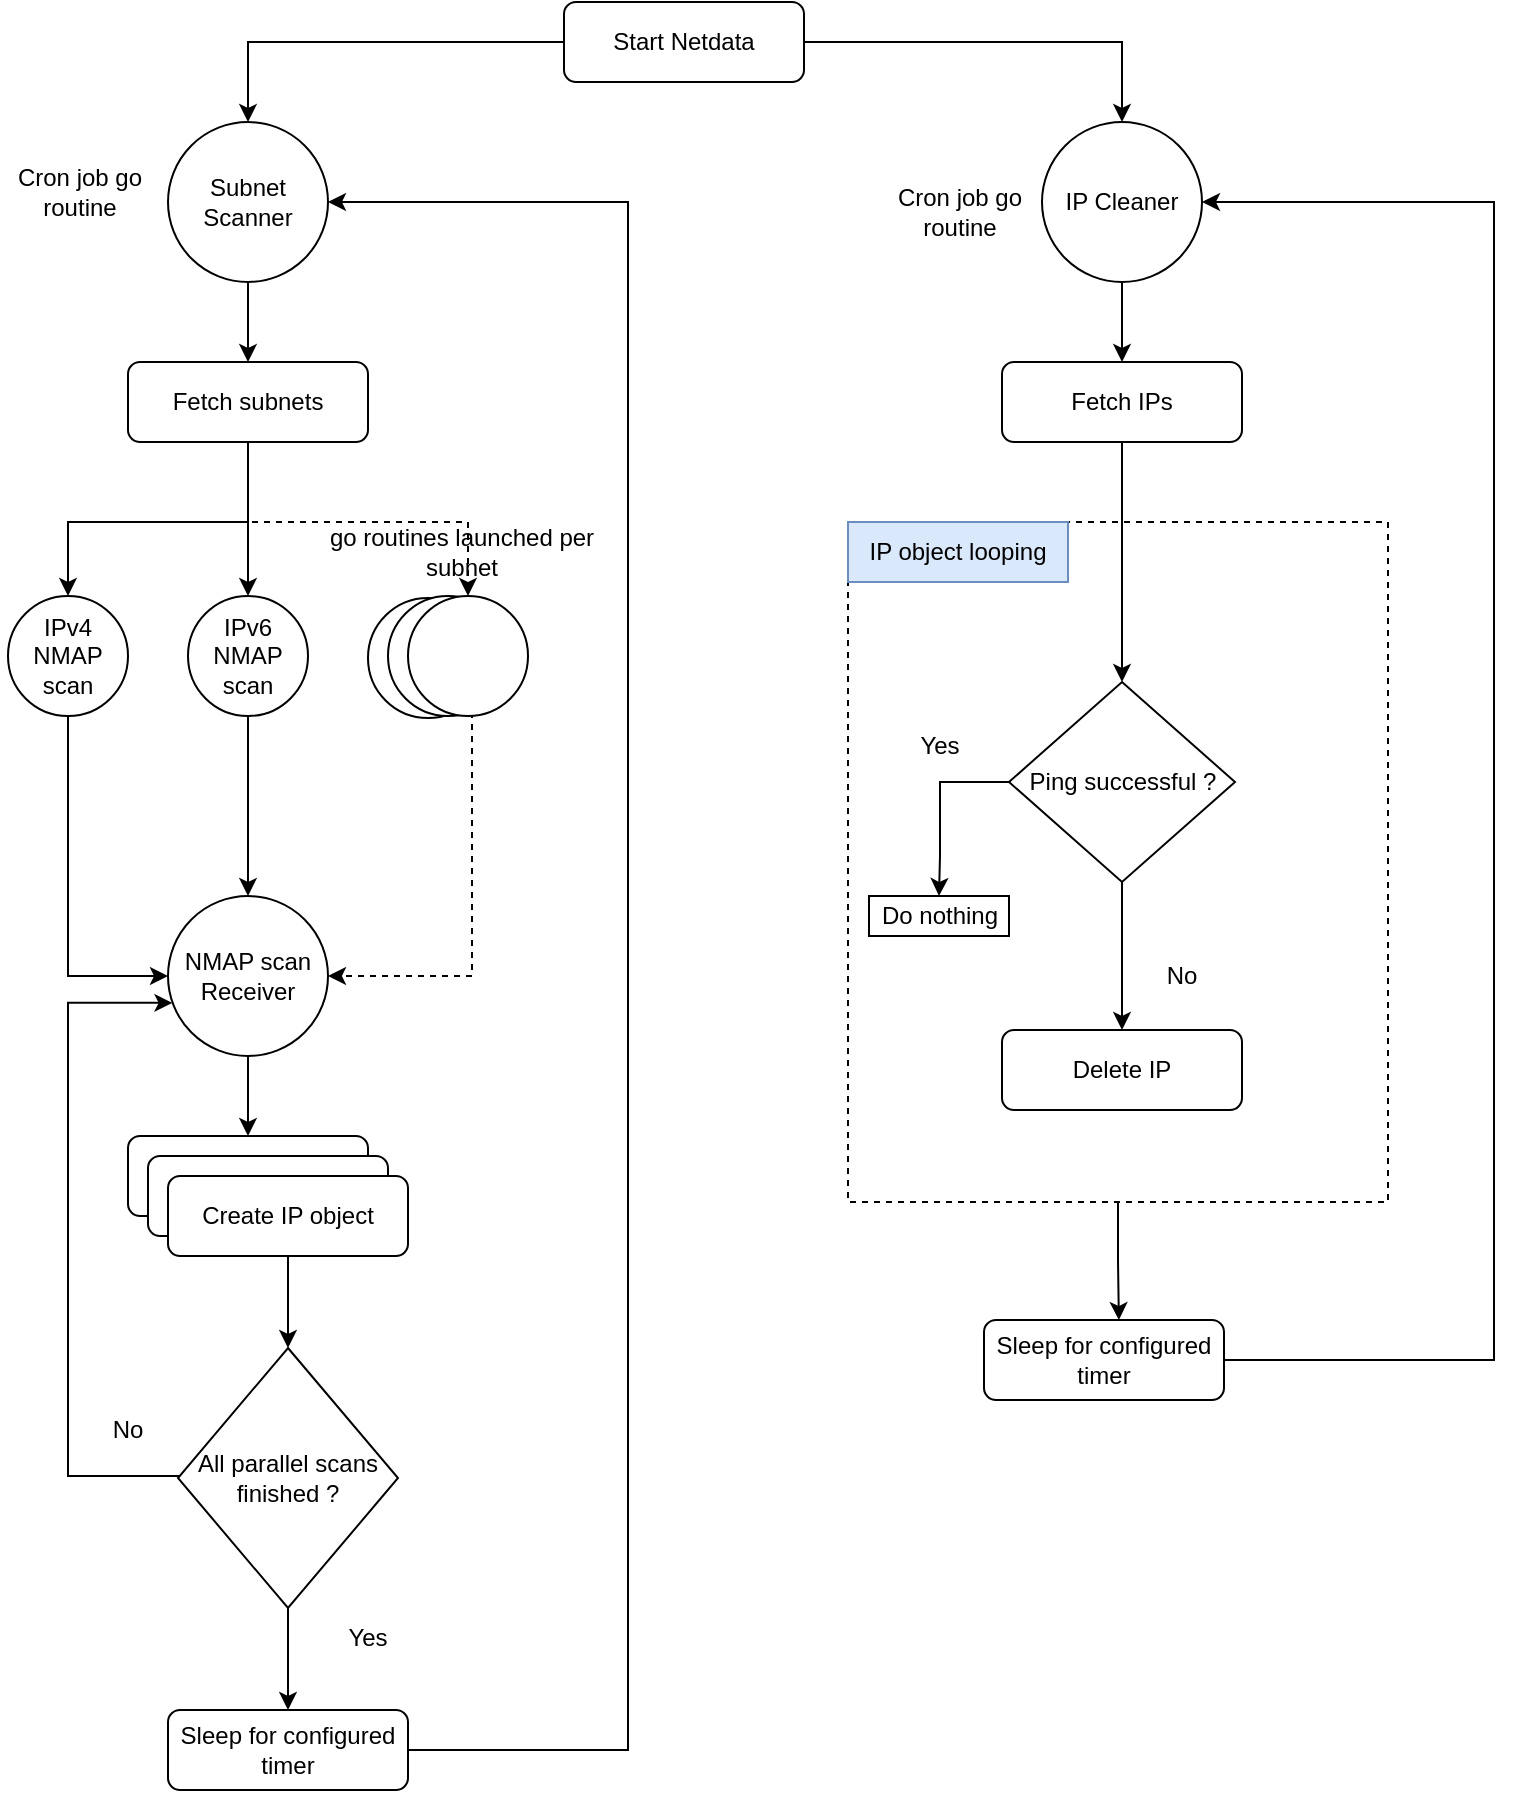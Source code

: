 <mxfile version="22.1.2" type="device">
  <diagram id="C5RBs43oDa-KdzZeNtuy" name="Page-1">
    <mxGraphModel dx="1863" dy="606" grid="1" gridSize="10" guides="1" tooltips="1" connect="1" arrows="1" fold="1" page="1" pageScale="1" pageWidth="827" pageHeight="1169" math="0" shadow="0">
      <root>
        <mxCell id="WIyWlLk6GJQsqaUBKTNV-0" />
        <mxCell id="WIyWlLk6GJQsqaUBKTNV-1" parent="WIyWlLk6GJQsqaUBKTNV-0" />
        <mxCell id="CodMFeH3ktqj9C6z78Xn-66" value="" style="rounded=0;whiteSpace=wrap;html=1;dashed=1;" vertex="1" parent="WIyWlLk6GJQsqaUBKTNV-1">
          <mxGeometry x="-363" y="280" width="270" height="340" as="geometry" />
        </mxCell>
        <mxCell id="CodMFeH3ktqj9C6z78Xn-39" style="edgeStyle=orthogonalEdgeStyle;rounded=0;orthogonalLoop=1;jettySize=auto;html=1;entryX=0.5;entryY=0;entryDx=0;entryDy=0;" edge="1" parent="WIyWlLk6GJQsqaUBKTNV-1" source="WIyWlLk6GJQsqaUBKTNV-3" target="CodMFeH3ktqj9C6z78Xn-37">
          <mxGeometry relative="1" as="geometry" />
        </mxCell>
        <mxCell id="CodMFeH3ktqj9C6z78Xn-46" style="edgeStyle=orthogonalEdgeStyle;rounded=0;orthogonalLoop=1;jettySize=auto;html=1;entryX=0.5;entryY=0;entryDx=0;entryDy=0;" edge="1" parent="WIyWlLk6GJQsqaUBKTNV-1" source="WIyWlLk6GJQsqaUBKTNV-3" target="CodMFeH3ktqj9C6z78Xn-45">
          <mxGeometry relative="1" as="geometry" />
        </mxCell>
        <mxCell id="WIyWlLk6GJQsqaUBKTNV-3" value="Start Netdata" style="rounded=1;whiteSpace=wrap;html=1;fontSize=12;glass=0;strokeWidth=1;shadow=0;" parent="WIyWlLk6GJQsqaUBKTNV-1" vertex="1">
          <mxGeometry x="-505" y="20" width="120" height="40" as="geometry" />
        </mxCell>
        <mxCell id="CodMFeH3ktqj9C6z78Xn-18" style="edgeStyle=orthogonalEdgeStyle;rounded=0;orthogonalLoop=1;jettySize=auto;html=1;" edge="1" parent="WIyWlLk6GJQsqaUBKTNV-1" source="CodMFeH3ktqj9C6z78Xn-1" target="CodMFeH3ktqj9C6z78Xn-14">
          <mxGeometry relative="1" as="geometry">
            <Array as="points">
              <mxPoint x="-753" y="507" />
            </Array>
          </mxGeometry>
        </mxCell>
        <mxCell id="CodMFeH3ktqj9C6z78Xn-1" value="IPv4 NMAP scan" style="ellipse;whiteSpace=wrap;html=1;aspect=fixed;" vertex="1" parent="WIyWlLk6GJQsqaUBKTNV-1">
          <mxGeometry x="-783" y="317" width="60" height="60" as="geometry" />
        </mxCell>
        <mxCell id="CodMFeH3ktqj9C6z78Xn-19" style="edgeStyle=orthogonalEdgeStyle;rounded=0;orthogonalLoop=1;jettySize=auto;html=1;entryX=0.5;entryY=0;entryDx=0;entryDy=0;" edge="1" parent="WIyWlLk6GJQsqaUBKTNV-1" source="CodMFeH3ktqj9C6z78Xn-2" target="CodMFeH3ktqj9C6z78Xn-14">
          <mxGeometry relative="1" as="geometry" />
        </mxCell>
        <mxCell id="CodMFeH3ktqj9C6z78Xn-2" value="IPv6 NMAP scan" style="ellipse;whiteSpace=wrap;html=1;aspect=fixed;" vertex="1" parent="WIyWlLk6GJQsqaUBKTNV-1">
          <mxGeometry x="-693" y="317" width="60" height="60" as="geometry" />
        </mxCell>
        <mxCell id="CodMFeH3ktqj9C6z78Xn-5" value="" style="ellipse;whiteSpace=wrap;html=1;aspect=fixed;" vertex="1" parent="WIyWlLk6GJQsqaUBKTNV-1">
          <mxGeometry x="-603" y="318" width="60" height="60" as="geometry" />
        </mxCell>
        <mxCell id="CodMFeH3ktqj9C6z78Xn-11" value="" style="ellipse;whiteSpace=wrap;html=1;aspect=fixed;" vertex="1" parent="WIyWlLk6GJQsqaUBKTNV-1">
          <mxGeometry x="-593" y="317" width="60" height="60" as="geometry" />
        </mxCell>
        <mxCell id="CodMFeH3ktqj9C6z78Xn-20" style="edgeStyle=orthogonalEdgeStyle;rounded=0;orthogonalLoop=1;jettySize=auto;html=1;entryX=1;entryY=0.5;entryDx=0;entryDy=0;dashed=1;" edge="1" parent="WIyWlLk6GJQsqaUBKTNV-1" target="CodMFeH3ktqj9C6z78Xn-14">
          <mxGeometry relative="1" as="geometry">
            <mxPoint x="-551" y="375" as="sourcePoint" />
            <Array as="points">
              <mxPoint x="-551" y="507" />
            </Array>
          </mxGeometry>
        </mxCell>
        <mxCell id="CodMFeH3ktqj9C6z78Xn-12" value="" style="ellipse;whiteSpace=wrap;html=1;aspect=fixed;" vertex="1" parent="WIyWlLk6GJQsqaUBKTNV-1">
          <mxGeometry x="-583" y="317" width="60" height="60" as="geometry" />
        </mxCell>
        <mxCell id="CodMFeH3ktqj9C6z78Xn-13" value="go routines launched per subnet" style="text;html=1;strokeColor=none;fillColor=none;align=center;verticalAlign=middle;whiteSpace=wrap;rounded=0;" vertex="1" parent="WIyWlLk6GJQsqaUBKTNV-1">
          <mxGeometry x="-629.5" y="280" width="145.5" height="30" as="geometry" />
        </mxCell>
        <mxCell id="CodMFeH3ktqj9C6z78Xn-22" style="edgeStyle=orthogonalEdgeStyle;rounded=0;orthogonalLoop=1;jettySize=auto;html=1;entryX=0.5;entryY=0;entryDx=0;entryDy=0;" edge="1" parent="WIyWlLk6GJQsqaUBKTNV-1" source="CodMFeH3ktqj9C6z78Xn-14" target="CodMFeH3ktqj9C6z78Xn-21">
          <mxGeometry relative="1" as="geometry" />
        </mxCell>
        <mxCell id="CodMFeH3ktqj9C6z78Xn-14" value="NMAP scan Receiver" style="ellipse;whiteSpace=wrap;html=1;aspect=fixed;" vertex="1" parent="WIyWlLk6GJQsqaUBKTNV-1">
          <mxGeometry x="-703" y="467" width="80" height="80" as="geometry" />
        </mxCell>
        <mxCell id="CodMFeH3ktqj9C6z78Xn-21" value="Create IP object" style="rounded=1;whiteSpace=wrap;html=1;fontSize=12;glass=0;strokeWidth=1;shadow=0;" vertex="1" parent="WIyWlLk6GJQsqaUBKTNV-1">
          <mxGeometry x="-723" y="587" width="120" height="40" as="geometry" />
        </mxCell>
        <mxCell id="CodMFeH3ktqj9C6z78Xn-23" value="Create IP object" style="rounded=1;whiteSpace=wrap;html=1;fontSize=12;glass=0;strokeWidth=1;shadow=0;" vertex="1" parent="WIyWlLk6GJQsqaUBKTNV-1">
          <mxGeometry x="-713" y="597" width="120" height="40" as="geometry" />
        </mxCell>
        <mxCell id="CodMFeH3ktqj9C6z78Xn-34" style="edgeStyle=orthogonalEdgeStyle;rounded=0;orthogonalLoop=1;jettySize=auto;html=1;entryX=0.5;entryY=0;entryDx=0;entryDy=0;" edge="1" parent="WIyWlLk6GJQsqaUBKTNV-1" source="CodMFeH3ktqj9C6z78Xn-24" target="CodMFeH3ktqj9C6z78Xn-30">
          <mxGeometry relative="1" as="geometry" />
        </mxCell>
        <mxCell id="CodMFeH3ktqj9C6z78Xn-24" value="Create IP object" style="rounded=1;whiteSpace=wrap;html=1;fontSize=12;glass=0;strokeWidth=1;shadow=0;" vertex="1" parent="WIyWlLk6GJQsqaUBKTNV-1">
          <mxGeometry x="-703" y="607" width="120" height="40" as="geometry" />
        </mxCell>
        <mxCell id="CodMFeH3ktqj9C6z78Xn-44" style="edgeStyle=orthogonalEdgeStyle;rounded=0;orthogonalLoop=1;jettySize=auto;html=1;entryX=1;entryY=0.5;entryDx=0;entryDy=0;" edge="1" parent="WIyWlLk6GJQsqaUBKTNV-1" source="CodMFeH3ktqj9C6z78Xn-27" target="CodMFeH3ktqj9C6z78Xn-37">
          <mxGeometry relative="1" as="geometry">
            <Array as="points">
              <mxPoint x="-473" y="894" />
              <mxPoint x="-473" y="120" />
            </Array>
          </mxGeometry>
        </mxCell>
        <mxCell id="CodMFeH3ktqj9C6z78Xn-27" value="Sleep for configured timer" style="rounded=1;whiteSpace=wrap;html=1;fontSize=12;glass=0;strokeWidth=1;shadow=0;" vertex="1" parent="WIyWlLk6GJQsqaUBKTNV-1">
          <mxGeometry x="-703" y="874" width="120" height="40" as="geometry" />
        </mxCell>
        <mxCell id="CodMFeH3ktqj9C6z78Xn-31" style="edgeStyle=orthogonalEdgeStyle;rounded=0;orthogonalLoop=1;jettySize=auto;html=1;entryX=0.5;entryY=0;entryDx=0;entryDy=0;" edge="1" parent="WIyWlLk6GJQsqaUBKTNV-1" source="CodMFeH3ktqj9C6z78Xn-30" target="CodMFeH3ktqj9C6z78Xn-27">
          <mxGeometry relative="1" as="geometry" />
        </mxCell>
        <mxCell id="CodMFeH3ktqj9C6z78Xn-30" value="All parallel scans finished ?" style="rhombus;whiteSpace=wrap;html=1;" vertex="1" parent="WIyWlLk6GJQsqaUBKTNV-1">
          <mxGeometry x="-698" y="693" width="110" height="130" as="geometry" />
        </mxCell>
        <mxCell id="CodMFeH3ktqj9C6z78Xn-32" value="Yes" style="text;html=1;strokeColor=none;fillColor=none;align=center;verticalAlign=middle;whiteSpace=wrap;rounded=0;" vertex="1" parent="WIyWlLk6GJQsqaUBKTNV-1">
          <mxGeometry x="-633" y="823" width="60" height="30" as="geometry" />
        </mxCell>
        <mxCell id="CodMFeH3ktqj9C6z78Xn-33" style="edgeStyle=orthogonalEdgeStyle;rounded=0;orthogonalLoop=1;jettySize=auto;html=1;entryX=0.028;entryY=0.668;entryDx=0;entryDy=0;entryPerimeter=0;" edge="1" parent="WIyWlLk6GJQsqaUBKTNV-1" source="CodMFeH3ktqj9C6z78Xn-30" target="CodMFeH3ktqj9C6z78Xn-14">
          <mxGeometry relative="1" as="geometry">
            <Array as="points">
              <mxPoint x="-753" y="757" />
              <mxPoint x="-753" y="520" />
            </Array>
          </mxGeometry>
        </mxCell>
        <mxCell id="CodMFeH3ktqj9C6z78Xn-35" value="No" style="text;html=1;strokeColor=none;fillColor=none;align=center;verticalAlign=middle;whiteSpace=wrap;rounded=0;" vertex="1" parent="WIyWlLk6GJQsqaUBKTNV-1">
          <mxGeometry x="-753" y="719" width="60" height="30" as="geometry" />
        </mxCell>
        <mxCell id="CodMFeH3ktqj9C6z78Xn-50" style="edgeStyle=orthogonalEdgeStyle;rounded=0;orthogonalLoop=1;jettySize=auto;html=1;entryX=0.5;entryY=0;entryDx=0;entryDy=0;" edge="1" parent="WIyWlLk6GJQsqaUBKTNV-1" source="CodMFeH3ktqj9C6z78Xn-37" target="CodMFeH3ktqj9C6z78Xn-49">
          <mxGeometry relative="1" as="geometry" />
        </mxCell>
        <mxCell id="CodMFeH3ktqj9C6z78Xn-37" value="Subnet Scanner" style="ellipse;whiteSpace=wrap;html=1;aspect=fixed;" vertex="1" parent="WIyWlLk6GJQsqaUBKTNV-1">
          <mxGeometry x="-703" y="80" width="80" height="80" as="geometry" />
        </mxCell>
        <mxCell id="CodMFeH3ktqj9C6z78Xn-43" value="Cron job go routine" style="text;html=1;strokeColor=none;fillColor=none;align=center;verticalAlign=middle;whiteSpace=wrap;rounded=0;" vertex="1" parent="WIyWlLk6GJQsqaUBKTNV-1">
          <mxGeometry x="-787" y="80" width="80" height="70" as="geometry" />
        </mxCell>
        <mxCell id="CodMFeH3ktqj9C6z78Xn-60" style="edgeStyle=orthogonalEdgeStyle;rounded=0;orthogonalLoop=1;jettySize=auto;html=1;entryX=0.5;entryY=0;entryDx=0;entryDy=0;" edge="1" parent="WIyWlLk6GJQsqaUBKTNV-1" source="CodMFeH3ktqj9C6z78Xn-45" target="CodMFeH3ktqj9C6z78Xn-48">
          <mxGeometry relative="1" as="geometry" />
        </mxCell>
        <mxCell id="CodMFeH3ktqj9C6z78Xn-45" value="IP Cleaner" style="ellipse;whiteSpace=wrap;html=1;aspect=fixed;" vertex="1" parent="WIyWlLk6GJQsqaUBKTNV-1">
          <mxGeometry x="-266" y="80" width="80" height="80" as="geometry" />
        </mxCell>
        <mxCell id="CodMFeH3ktqj9C6z78Xn-47" value="Cron job go routine" style="text;html=1;strokeColor=none;fillColor=none;align=center;verticalAlign=middle;whiteSpace=wrap;rounded=0;" vertex="1" parent="WIyWlLk6GJQsqaUBKTNV-1">
          <mxGeometry x="-347" y="90" width="80" height="70" as="geometry" />
        </mxCell>
        <mxCell id="CodMFeH3ktqj9C6z78Xn-68" style="edgeStyle=orthogonalEdgeStyle;rounded=0;orthogonalLoop=1;jettySize=auto;html=1;" edge="1" parent="WIyWlLk6GJQsqaUBKTNV-1" source="CodMFeH3ktqj9C6z78Xn-48" target="CodMFeH3ktqj9C6z78Xn-58">
          <mxGeometry relative="1" as="geometry" />
        </mxCell>
        <mxCell id="CodMFeH3ktqj9C6z78Xn-48" value="Fetch IPs" style="rounded=1;whiteSpace=wrap;html=1;" vertex="1" parent="WIyWlLk6GJQsqaUBKTNV-1">
          <mxGeometry x="-286" y="200" width="120" height="40" as="geometry" />
        </mxCell>
        <mxCell id="CodMFeH3ktqj9C6z78Xn-51" style="edgeStyle=orthogonalEdgeStyle;rounded=0;orthogonalLoop=1;jettySize=auto;html=1;entryX=0.5;entryY=0;entryDx=0;entryDy=0;" edge="1" parent="WIyWlLk6GJQsqaUBKTNV-1" source="CodMFeH3ktqj9C6z78Xn-49" target="CodMFeH3ktqj9C6z78Xn-1">
          <mxGeometry relative="1" as="geometry">
            <Array as="points">
              <mxPoint x="-663" y="280" />
              <mxPoint x="-753" y="280" />
            </Array>
          </mxGeometry>
        </mxCell>
        <mxCell id="CodMFeH3ktqj9C6z78Xn-52" style="edgeStyle=orthogonalEdgeStyle;rounded=0;orthogonalLoop=1;jettySize=auto;html=1;entryX=0.5;entryY=0;entryDx=0;entryDy=0;" edge="1" parent="WIyWlLk6GJQsqaUBKTNV-1" source="CodMFeH3ktqj9C6z78Xn-49" target="CodMFeH3ktqj9C6z78Xn-2">
          <mxGeometry relative="1" as="geometry" />
        </mxCell>
        <mxCell id="CodMFeH3ktqj9C6z78Xn-53" style="edgeStyle=orthogonalEdgeStyle;rounded=0;orthogonalLoop=1;jettySize=auto;html=1;entryX=0.5;entryY=0;entryDx=0;entryDy=0;dashed=1;" edge="1" parent="WIyWlLk6GJQsqaUBKTNV-1" source="CodMFeH3ktqj9C6z78Xn-49" target="CodMFeH3ktqj9C6z78Xn-12">
          <mxGeometry relative="1" as="geometry">
            <Array as="points">
              <mxPoint x="-663" y="280" />
              <mxPoint x="-553" y="280" />
            </Array>
          </mxGeometry>
        </mxCell>
        <mxCell id="CodMFeH3ktqj9C6z78Xn-49" value="Fetch subnets" style="rounded=1;whiteSpace=wrap;html=1;" vertex="1" parent="WIyWlLk6GJQsqaUBKTNV-1">
          <mxGeometry x="-723" y="200" width="120" height="40" as="geometry" />
        </mxCell>
        <mxCell id="CodMFeH3ktqj9C6z78Xn-64" style="edgeStyle=orthogonalEdgeStyle;rounded=0;orthogonalLoop=1;jettySize=auto;html=1;entryX=0.5;entryY=0;entryDx=0;entryDy=0;" edge="1" parent="WIyWlLk6GJQsqaUBKTNV-1" source="CodMFeH3ktqj9C6z78Xn-58" target="CodMFeH3ktqj9C6z78Xn-63">
          <mxGeometry relative="1" as="geometry" />
        </mxCell>
        <mxCell id="CodMFeH3ktqj9C6z78Xn-71" style="edgeStyle=orthogonalEdgeStyle;rounded=0;orthogonalLoop=1;jettySize=auto;html=1;entryX=0.5;entryY=0;entryDx=0;entryDy=0;" edge="1" parent="WIyWlLk6GJQsqaUBKTNV-1" source="CodMFeH3ktqj9C6z78Xn-58" target="CodMFeH3ktqj9C6z78Xn-69">
          <mxGeometry relative="1" as="geometry">
            <Array as="points">
              <mxPoint x="-317" y="410" />
              <mxPoint x="-317" y="447" />
            </Array>
          </mxGeometry>
        </mxCell>
        <mxCell id="CodMFeH3ktqj9C6z78Xn-58" value="Ping successful ?" style="rhombus;whiteSpace=wrap;html=1;" vertex="1" parent="WIyWlLk6GJQsqaUBKTNV-1">
          <mxGeometry x="-282.5" y="360" width="113" height="100" as="geometry" />
        </mxCell>
        <mxCell id="CodMFeH3ktqj9C6z78Xn-63" value="Delete IP" style="rounded=1;whiteSpace=wrap;html=1;" vertex="1" parent="WIyWlLk6GJQsqaUBKTNV-1">
          <mxGeometry x="-286" y="534" width="120" height="40" as="geometry" />
        </mxCell>
        <mxCell id="CodMFeH3ktqj9C6z78Xn-65" value="No" style="text;html=1;strokeColor=none;fillColor=none;align=center;verticalAlign=middle;whiteSpace=wrap;rounded=0;" vertex="1" parent="WIyWlLk6GJQsqaUBKTNV-1">
          <mxGeometry x="-226" y="492" width="60" height="30" as="geometry" />
        </mxCell>
        <mxCell id="CodMFeH3ktqj9C6z78Xn-67" value="IP object looping" style="text;html=1;strokeColor=#6c8ebf;fillColor=#dae8fc;align=center;verticalAlign=middle;whiteSpace=wrap;rounded=0;" vertex="1" parent="WIyWlLk6GJQsqaUBKTNV-1">
          <mxGeometry x="-363" y="280" width="110" height="30" as="geometry" />
        </mxCell>
        <mxCell id="CodMFeH3ktqj9C6z78Xn-69" value="Do nothing" style="whiteSpace=wrap;html=1;" vertex="1" parent="WIyWlLk6GJQsqaUBKTNV-1">
          <mxGeometry x="-352.5" y="467" width="70" height="20" as="geometry" />
        </mxCell>
        <mxCell id="CodMFeH3ktqj9C6z78Xn-72" value="Yes" style="text;html=1;strokeColor=none;fillColor=none;align=center;verticalAlign=middle;whiteSpace=wrap;rounded=0;" vertex="1" parent="WIyWlLk6GJQsqaUBKTNV-1">
          <mxGeometry x="-347.5" y="377" width="60" height="30" as="geometry" />
        </mxCell>
        <mxCell id="CodMFeH3ktqj9C6z78Xn-75" style="edgeStyle=orthogonalEdgeStyle;rounded=0;orthogonalLoop=1;jettySize=auto;html=1;entryX=1;entryY=0.5;entryDx=0;entryDy=0;" edge="1" parent="WIyWlLk6GJQsqaUBKTNV-1" source="CodMFeH3ktqj9C6z78Xn-73" target="CodMFeH3ktqj9C6z78Xn-45">
          <mxGeometry relative="1" as="geometry">
            <Array as="points">
              <mxPoint x="-40" y="699" />
              <mxPoint x="-40" y="120" />
            </Array>
          </mxGeometry>
        </mxCell>
        <mxCell id="CodMFeH3ktqj9C6z78Xn-73" value="Sleep for configured timer" style="rounded=1;whiteSpace=wrap;html=1;fontSize=12;glass=0;strokeWidth=1;shadow=0;" vertex="1" parent="WIyWlLk6GJQsqaUBKTNV-1">
          <mxGeometry x="-295" y="679" width="120" height="40" as="geometry" />
        </mxCell>
        <mxCell id="CodMFeH3ktqj9C6z78Xn-74" style="edgeStyle=orthogonalEdgeStyle;rounded=0;orthogonalLoop=1;jettySize=auto;html=1;entryX=0.562;entryY=0;entryDx=0;entryDy=0;entryPerimeter=0;" edge="1" parent="WIyWlLk6GJQsqaUBKTNV-1" source="CodMFeH3ktqj9C6z78Xn-66" target="CodMFeH3ktqj9C6z78Xn-73">
          <mxGeometry relative="1" as="geometry" />
        </mxCell>
      </root>
    </mxGraphModel>
  </diagram>
</mxfile>
